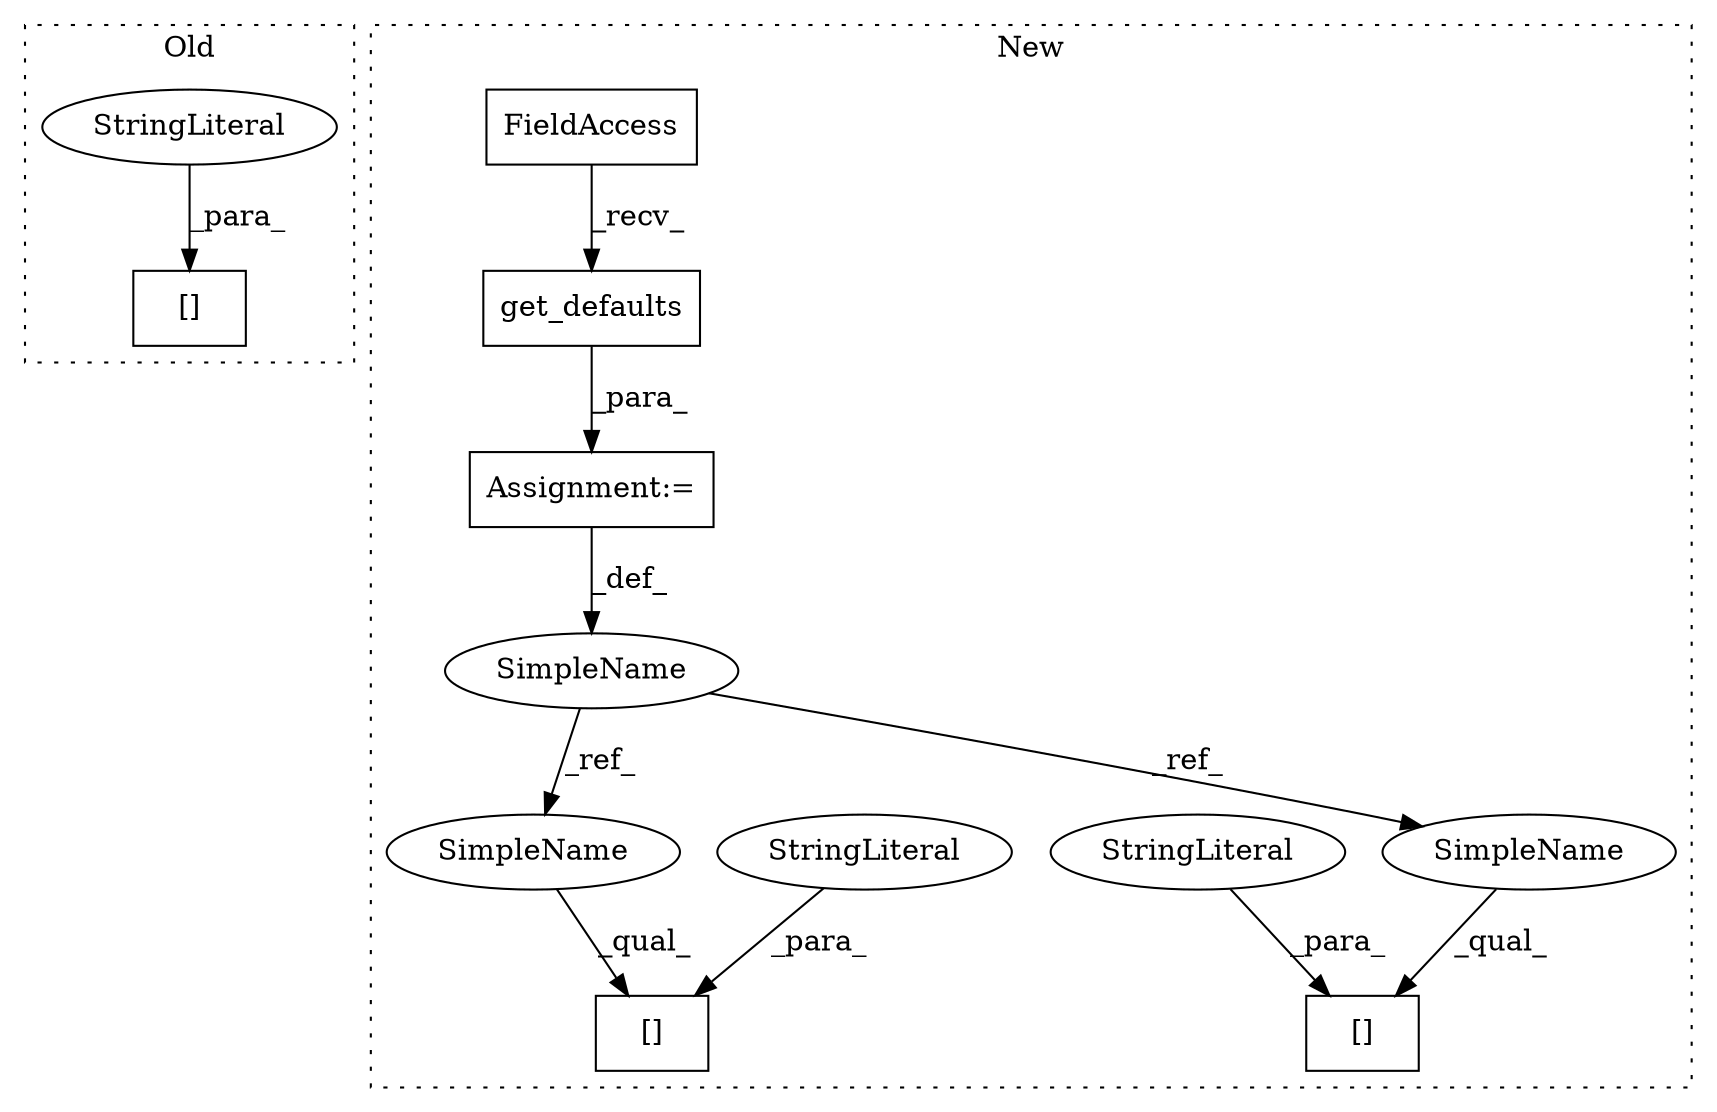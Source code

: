 digraph G {
subgraph cluster0 {
1 [label="[]" a="2" s="3871,3902" l="21,1" shape="box"];
5 [label="StringLiteral" a="45" s="3892" l="10" shape="ellipse"];
label = "Old";
style="dotted";
}
subgraph cluster1 {
2 [label="get_defaults" a="32" s="3651" l="14" shape="box"];
3 [label="Assignment:=" a="7" s="3635" l="1" shape="box"];
4 [label="FieldAccess" a="22" s="3636" l="14" shape="box"];
6 [label="[]" a="2" s="3709,3728" l="9,1" shape="box"];
7 [label="StringLiteral" a="45" s="3718" l="10" shape="ellipse"];
8 [label="[]" a="2" s="3888,3907" l="9,1" shape="box"];
9 [label="SimpleName" a="42" s="3627" l="8" shape="ellipse"];
10 [label="StringLiteral" a="45" s="3897" l="10" shape="ellipse"];
11 [label="SimpleName" a="42" s="3888" l="8" shape="ellipse"];
12 [label="SimpleName" a="42" s="3709" l="8" shape="ellipse"];
label = "New";
style="dotted";
}
2 -> 3 [label="_para_"];
3 -> 9 [label="_def_"];
4 -> 2 [label="_recv_"];
5 -> 1 [label="_para_"];
7 -> 6 [label="_para_"];
9 -> 11 [label="_ref_"];
9 -> 12 [label="_ref_"];
10 -> 8 [label="_para_"];
11 -> 8 [label="_qual_"];
12 -> 6 [label="_qual_"];
}